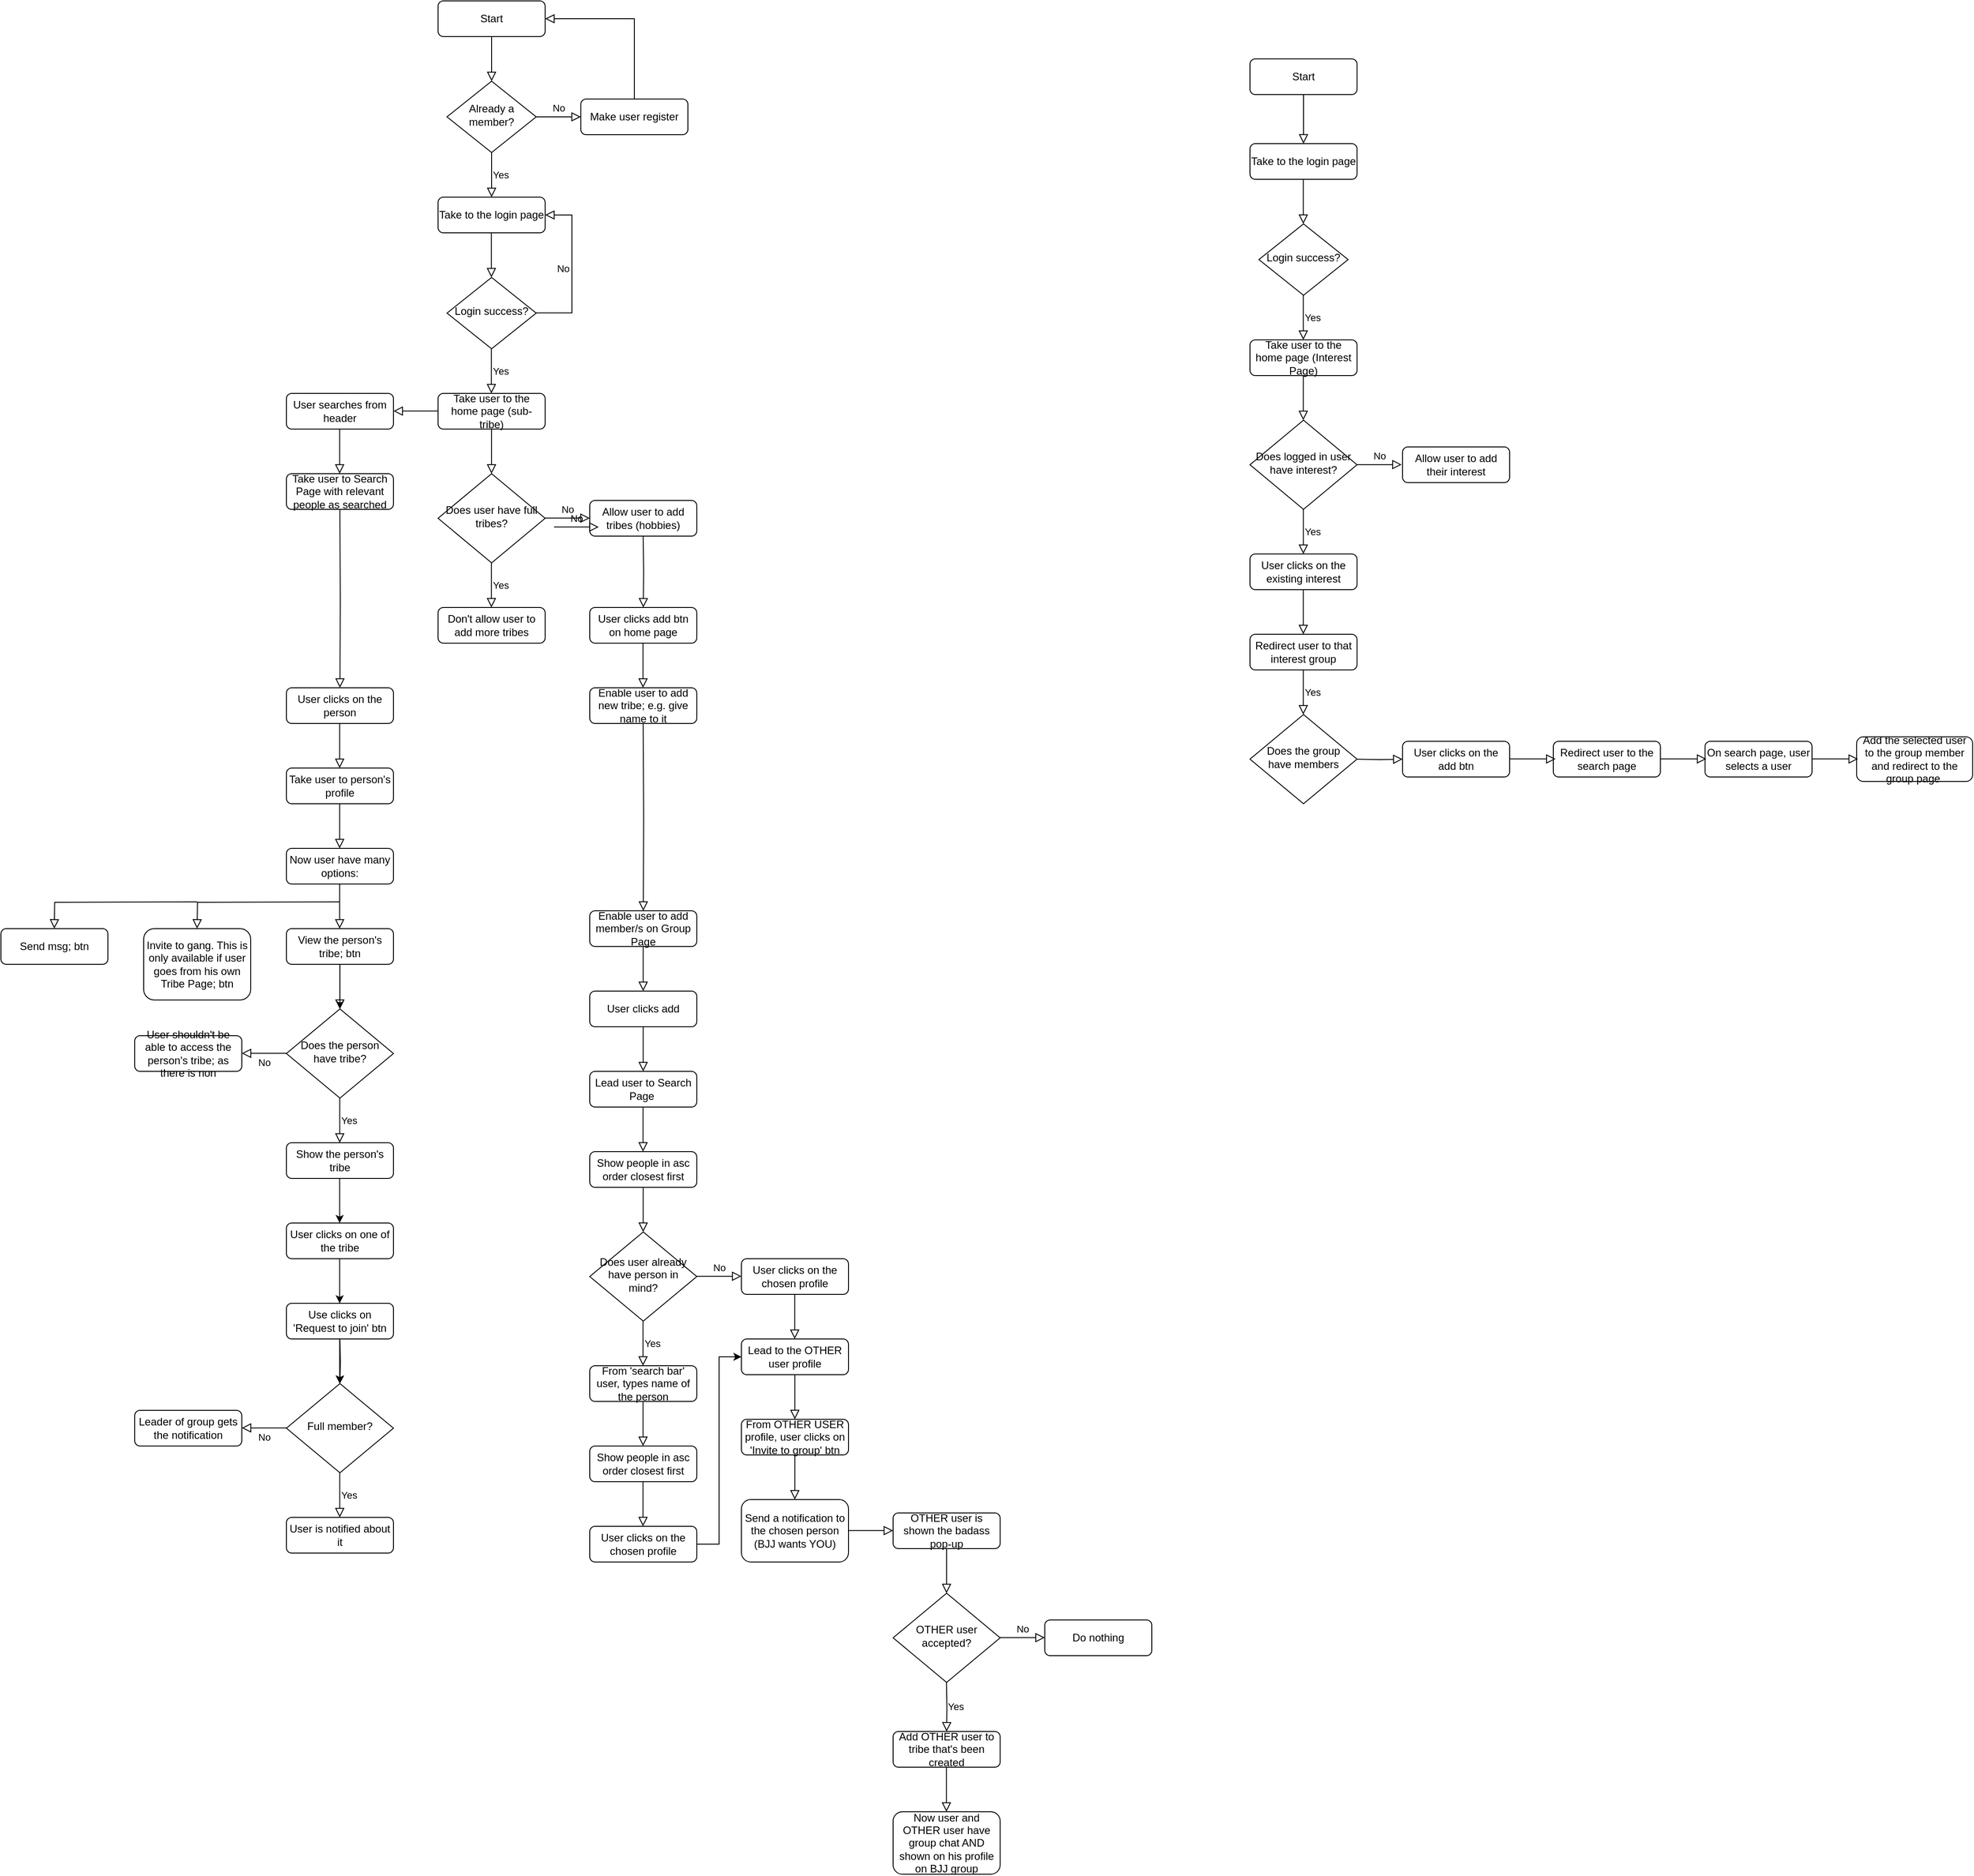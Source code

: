 <mxfile version="13.9.9" type="device"><diagram id="C5RBs43oDa-KdzZeNtuy" name="Page-1"><mxGraphModel dx="2118" dy="755" grid="1" gridSize="10" guides="1" tooltips="1" connect="1" arrows="1" fold="1" page="1" pageScale="1" pageWidth="827" pageHeight="1169" math="0" shadow="0"><root><mxCell id="WIyWlLk6GJQsqaUBKTNV-0"/><mxCell id="WIyWlLk6GJQsqaUBKTNV-1" parent="WIyWlLk6GJQsqaUBKTNV-0"/><mxCell id="Mk-_9HZf4WQFN045wZtv-14" value="No" style="edgeStyle=orthogonalEdgeStyle;rounded=0;html=1;jettySize=auto;orthogonalLoop=1;fontSize=11;endArrow=block;endFill=0;endSize=8;strokeWidth=1;shadow=0;labelBackgroundColor=none;" parent="WIyWlLk6GJQsqaUBKTNV-1" edge="1"><mxGeometry y="10" relative="1" as="geometry"><mxPoint as="offset"/><mxPoint x="280" y="659.8" as="sourcePoint"/><mxPoint x="330" y="659.8" as="targetPoint"/></mxGeometry></mxCell><mxCell id="Mk-_9HZf4WQFN045wZtv-41" value="" style="rounded=0;html=1;jettySize=auto;orthogonalLoop=1;fontSize=11;endArrow=block;endFill=0;endSize=8;strokeWidth=1;shadow=0;labelBackgroundColor=none;edgeStyle=orthogonalEdgeStyle;entryX=0;entryY=0.5;entryDx=0;entryDy=0;exitX=1;exitY=0.5;exitDx=0;exitDy=0;" parent="WIyWlLk6GJQsqaUBKTNV-1" edge="1"><mxGeometry relative="1" as="geometry"><mxPoint x="160" y="539.76" as="sourcePoint"/><mxPoint x="110" y="539.76" as="targetPoint"/></mxGeometry></mxCell><mxCell id="WIyWlLk6GJQsqaUBKTNV-2" value="" style="rounded=0;html=1;jettySize=auto;orthogonalLoop=1;fontSize=11;endArrow=block;endFill=0;endSize=8;strokeWidth=1;shadow=0;labelBackgroundColor=none;edgeStyle=orthogonalEdgeStyle;" parent="WIyWlLk6GJQsqaUBKTNV-1" source="WIyWlLk6GJQsqaUBKTNV-3" target="WIyWlLk6GJQsqaUBKTNV-6" edge="1"><mxGeometry relative="1" as="geometry"/></mxCell><mxCell id="WIyWlLk6GJQsqaUBKTNV-3" value="Start" style="rounded=1;whiteSpace=wrap;html=1;fontSize=12;glass=0;strokeWidth=1;shadow=0;" parent="WIyWlLk6GJQsqaUBKTNV-1" vertex="1"><mxGeometry x="160" y="80" width="120" height="40" as="geometry"/></mxCell><mxCell id="WIyWlLk6GJQsqaUBKTNV-5" value="No" style="edgeStyle=orthogonalEdgeStyle;rounded=0;html=1;jettySize=auto;orthogonalLoop=1;fontSize=11;endArrow=block;endFill=0;endSize=8;strokeWidth=1;shadow=0;labelBackgroundColor=none;" parent="WIyWlLk6GJQsqaUBKTNV-1" source="WIyWlLk6GJQsqaUBKTNV-6" target="WIyWlLk6GJQsqaUBKTNV-7" edge="1"><mxGeometry y="10" relative="1" as="geometry"><mxPoint as="offset"/></mxGeometry></mxCell><mxCell id="WIyWlLk6GJQsqaUBKTNV-6" value="Already a member?" style="rhombus;whiteSpace=wrap;html=1;shadow=0;fontFamily=Helvetica;fontSize=12;align=center;strokeWidth=1;spacing=6;spacingTop=-4;" parent="WIyWlLk6GJQsqaUBKTNV-1" vertex="1"><mxGeometry x="170" y="170" width="100" height="80" as="geometry"/></mxCell><mxCell id="WIyWlLk6GJQsqaUBKTNV-7" value="Make user register" style="rounded=1;whiteSpace=wrap;html=1;fontSize=12;glass=0;strokeWidth=1;shadow=0;" parent="WIyWlLk6GJQsqaUBKTNV-1" vertex="1"><mxGeometry x="320" y="190" width="120" height="40" as="geometry"/></mxCell><mxCell id="Mk-_9HZf4WQFN045wZtv-0" value="Take to the login page" style="rounded=1;whiteSpace=wrap;html=1;fontSize=12;glass=0;strokeWidth=1;shadow=0;" parent="WIyWlLk6GJQsqaUBKTNV-1" vertex="1"><mxGeometry x="160" y="300" width="120" height="40" as="geometry"/></mxCell><mxCell id="Mk-_9HZf4WQFN045wZtv-4" value="Yes" style="edgeStyle=orthogonalEdgeStyle;rounded=0;html=1;jettySize=auto;orthogonalLoop=1;fontSize=11;endArrow=block;endFill=0;endSize=8;strokeWidth=1;shadow=0;labelBackgroundColor=none;exitX=0.5;exitY=1;exitDx=0;exitDy=0;entryX=0.5;entryY=0;entryDx=0;entryDy=0;" parent="WIyWlLk6GJQsqaUBKTNV-1" source="WIyWlLk6GJQsqaUBKTNV-6" target="Mk-_9HZf4WQFN045wZtv-0" edge="1"><mxGeometry y="10" relative="1" as="geometry"><mxPoint as="offset"/><mxPoint x="220" y="260" as="sourcePoint"/><mxPoint x="270" y="260" as="targetPoint"/></mxGeometry></mxCell><mxCell id="Mk-_9HZf4WQFN045wZtv-5" value="Login success?" style="rhombus;whiteSpace=wrap;html=1;shadow=0;fontFamily=Helvetica;fontSize=12;align=center;strokeWidth=1;spacing=6;spacingTop=-4;" parent="WIyWlLk6GJQsqaUBKTNV-1" vertex="1"><mxGeometry x="170" y="390" width="100" height="80" as="geometry"/></mxCell><mxCell id="Mk-_9HZf4WQFN045wZtv-7" value="" style="rounded=0;html=1;jettySize=auto;orthogonalLoop=1;fontSize=11;endArrow=block;endFill=0;endSize=8;strokeWidth=1;shadow=0;labelBackgroundColor=none;edgeStyle=orthogonalEdgeStyle;" parent="WIyWlLk6GJQsqaUBKTNV-1" edge="1"><mxGeometry relative="1" as="geometry"><mxPoint x="219.76" y="340" as="sourcePoint"/><mxPoint x="219.76" y="390" as="targetPoint"/></mxGeometry></mxCell><mxCell id="Mk-_9HZf4WQFN045wZtv-8" value="Yes" style="edgeStyle=orthogonalEdgeStyle;rounded=0;html=1;jettySize=auto;orthogonalLoop=1;fontSize=11;endArrow=block;endFill=0;endSize=8;strokeWidth=1;shadow=0;labelBackgroundColor=none;exitX=0.5;exitY=1;exitDx=0;exitDy=0;entryX=0.5;entryY=0;entryDx=0;entryDy=0;" parent="WIyWlLk6GJQsqaUBKTNV-1" edge="1"><mxGeometry y="10" relative="1" as="geometry"><mxPoint as="offset"/><mxPoint x="219.76" y="470" as="sourcePoint"/><mxPoint x="219.76" y="520" as="targetPoint"/></mxGeometry></mxCell><mxCell id="Mk-_9HZf4WQFN045wZtv-9" value="Take user to the home page (sub-tribe)" style="rounded=1;whiteSpace=wrap;html=1;fontSize=12;glass=0;strokeWidth=1;shadow=0;" parent="WIyWlLk6GJQsqaUBKTNV-1" vertex="1"><mxGeometry x="160" y="520" width="120" height="40" as="geometry"/></mxCell><mxCell id="Mk-_9HZf4WQFN045wZtv-10" value="Does user have full tribes?" style="rhombus;whiteSpace=wrap;html=1;shadow=0;fontFamily=Helvetica;fontSize=12;align=center;strokeWidth=1;spacing=6;spacingTop=-4;" parent="WIyWlLk6GJQsqaUBKTNV-1" vertex="1"><mxGeometry x="160" y="610" width="120" height="100" as="geometry"/></mxCell><mxCell id="Mk-_9HZf4WQFN045wZtv-11" value="" style="rounded=0;html=1;jettySize=auto;orthogonalLoop=1;fontSize=11;endArrow=block;endFill=0;endSize=8;strokeWidth=1;shadow=0;labelBackgroundColor=none;edgeStyle=orthogonalEdgeStyle;" parent="WIyWlLk6GJQsqaUBKTNV-1" edge="1"><mxGeometry relative="1" as="geometry"><mxPoint x="219.92" y="560.0" as="sourcePoint"/><mxPoint x="219.92" y="610.0" as="targetPoint"/></mxGeometry></mxCell><mxCell id="Mk-_9HZf4WQFN045wZtv-12" value="Yes" style="edgeStyle=orthogonalEdgeStyle;rounded=0;html=1;jettySize=auto;orthogonalLoop=1;fontSize=11;endArrow=block;endFill=0;endSize=8;strokeWidth=1;shadow=0;labelBackgroundColor=none;exitX=0.5;exitY=1;exitDx=0;exitDy=0;entryX=0.5;entryY=0;entryDx=0;entryDy=0;" parent="WIyWlLk6GJQsqaUBKTNV-1" edge="1"><mxGeometry y="10" relative="1" as="geometry"><mxPoint as="offset"/><mxPoint x="219.8" y="710" as="sourcePoint"/><mxPoint x="219.8" y="760" as="targetPoint"/></mxGeometry></mxCell><mxCell id="Mk-_9HZf4WQFN045wZtv-15" value="Don't allow user to add more tribes&lt;span style=&quot;color: rgba(0 , 0 , 0 , 0) ; font-family: monospace ; font-size: 0px&quot;&gt;%3CmxGraphModel%3E%3Croot%3E%3CmxCell%20id%3D%220%22%2F%3E%3CmxCell%20id%3D%221%22%20parent%3D%220%22%2F%3E%3CmxCell%20id%3D%222%22%20value%3D%22Take%20user%20to%20the%20home%20page%20(sub-tribe)%22%20style%3D%22rounded%3D1%3BwhiteSpace%3Dwrap%3Bhtml%3D1%3BfontSize%3D12%3Bglass%3D0%3BstrokeWidth%3D1%3Bshadow%3D0%3B%22%20vertex%3D%221%22%20parent%3D%221%22%3E%3CmxGeometry%20x%3D%22160%22%20y%3D%22520%22%20width%3D%22120%22%20height%3D%2240%22%20as%3D%22geometry%22%2F%3E%3C%2FmxCell%3E%3C%2Froot%3E%3C%2FmxGraphModel%3E&lt;/span&gt;&lt;span style=&quot;color: rgba(0 , 0 , 0 , 0) ; font-family: monospace ; font-size: 0px&quot;&gt;%3CmxGraphModel%3E%3Croot%3E%3CmxCell%20id%3D%220%22%2F%3E%3CmxCell%20id%3D%221%22%20parent%3D%220%22%2F%3E%3CmxCell%20id%3D%222%22%20value%3D%22Take%20user%20to%20the%20home%20page%20(sub-tribe)%22%20style%3D%22rounded%3D1%3BwhiteSpace%3Dwrap%3Bhtml%3D1%3BfontSize%3D12%3Bglass%3D0%3BstrokeWidth%3D1%3Bshadow%3D0%3B%22%20vertex%3D%221%22%20parent%3D%221%22%3E%3CmxGeometry%20x%3D%22160%22%20y%3D%22520%22%20width%3D%22120%22%20height%3D%2240%22%20as%3D%22geometry%22%2F%3E%3C%2FmxCell%3E%3C%2Froot%3E%3C%2FmxGraphModel%3E&lt;/span&gt;" style="rounded=1;whiteSpace=wrap;html=1;fontSize=12;glass=0;strokeWidth=1;shadow=0;" parent="WIyWlLk6GJQsqaUBKTNV-1" vertex="1"><mxGeometry x="160" y="760" width="120" height="40" as="geometry"/></mxCell><mxCell id="Mk-_9HZf4WQFN045wZtv-16" value="Allow user to add tribes (hobbies)&lt;span style=&quot;color: rgba(0 , 0 , 0 , 0) ; font-family: monospace ; font-size: 0px&quot;&gt;%3CmxGraphModel%3E%3Croot%3E%3CmxCell%20id%3D%220%22%2F%3E%3CmxCell%20id%3D%221%22%20parent%3D%220%22%2F%3E%3CmxCell%20id%3D%222%22%20value%3D%22Take%20user%20to%20the%20home%20page%20(sub-tribe)%22%20style%3D%22rounded%3D1%3BwhiteSpace%3Dwrap%3Bhtml%3D1%3BfontSize%3D12%3Bglass%3D0%3BstrokeWidth%3D1%3Bshadow%3D0%3B%22%20vertex%3D%221%22%20parent%3D%221%22%3E%3CmxGeometry%20x%3D%22160%22%20y%3D%22520%22%20width%3D%22120%22%20height%3D%2240%22%20as%3D%22geometry%22%2F%3E%3C%2FmxCell%3E%3C%2Froot%3E%3C%2FmxGraphModel%3E&lt;/span&gt;&lt;span style=&quot;color: rgba(0 , 0 , 0 , 0) ; font-family: monospace ; font-size: 0px&quot;&gt;%3CmxGraphModel%3E%3Croot%3E%3CmxCell%20id%3D%220%22%2F%3E%3CmxCell%20id%3D%221%22%20parent%3D%220%22%2F%3E%3CmxCell%20id%3D%222%22%20value%3D%22Take%20user%20to%20the%20home%20page%20(sub-tribe)%22%20style%3D%22rounded%3D1%3BwhiteSpace%3Dwrap%3Bhtml%3D1%3BfontSize%3D12%3Bglass%3D0%3BstrokeWidth%3D1%3Bshadow%3D0%3B%22%20vertex%3D%221%22%20parent%3D%221%22%3E%3CmxGeometry%20x%3D%22160%22%20y%3D%22520%22%20width%3D%22120%22%20height%3D%2240%22%20as%3D%22geometry%22%2F%3E%3C%2FmxCell%3E%3C%2Froot%3E%3C%2FmxGraphModel%3E&lt;/span&gt;" style="rounded=1;whiteSpace=wrap;html=1;fontSize=12;glass=0;strokeWidth=1;shadow=0;" parent="WIyWlLk6GJQsqaUBKTNV-1" vertex="1"><mxGeometry x="330" y="640" width="120" height="40" as="geometry"/></mxCell><mxCell id="Mk-_9HZf4WQFN045wZtv-17" value="" style="rounded=0;html=1;jettySize=auto;orthogonalLoop=1;fontSize=11;endArrow=block;endFill=0;endSize=8;strokeWidth=1;shadow=0;labelBackgroundColor=none;edgeStyle=orthogonalEdgeStyle;entryX=0.5;entryY=0;entryDx=0;entryDy=0;" parent="WIyWlLk6GJQsqaUBKTNV-1" target="Mk-_9HZf4WQFN045wZtv-18" edge="1"><mxGeometry relative="1" as="geometry"><mxPoint x="389.86" y="680" as="sourcePoint"/><mxPoint x="389.86" y="730" as="targetPoint"/></mxGeometry></mxCell><mxCell id="Mk-_9HZf4WQFN045wZtv-18" value="User clicks add btn on home page" style="rounded=1;whiteSpace=wrap;html=1;fontSize=12;glass=0;strokeWidth=1;shadow=0;" parent="WIyWlLk6GJQsqaUBKTNV-1" vertex="1"><mxGeometry x="330" y="760" width="120" height="40" as="geometry"/></mxCell><mxCell id="Mk-_9HZf4WQFN045wZtv-20" value="" style="rounded=0;html=1;jettySize=auto;orthogonalLoop=1;fontSize=11;endArrow=block;endFill=0;endSize=8;strokeWidth=1;shadow=0;labelBackgroundColor=none;edgeStyle=orthogonalEdgeStyle;" parent="WIyWlLk6GJQsqaUBKTNV-1" edge="1"><mxGeometry relative="1" as="geometry"><mxPoint x="389.71" y="800.0" as="sourcePoint"/><mxPoint x="389.71" y="850.0" as="targetPoint"/></mxGeometry></mxCell><mxCell id="Mk-_9HZf4WQFN045wZtv-21" value="Enable user to add new tribe; e.g. give name to it" style="rounded=1;whiteSpace=wrap;html=1;fontSize=12;glass=0;strokeWidth=1;shadow=0;" parent="WIyWlLk6GJQsqaUBKTNV-1" vertex="1"><mxGeometry x="330" y="850" width="120" height="40" as="geometry"/></mxCell><mxCell id="Mk-_9HZf4WQFN045wZtv-23" value="" style="rounded=0;html=1;jettySize=auto;orthogonalLoop=1;fontSize=11;endArrow=block;endFill=0;endSize=8;strokeWidth=1;shadow=0;labelBackgroundColor=none;edgeStyle=orthogonalEdgeStyle;entryX=0.5;entryY=0;entryDx=0;entryDy=0;" parent="WIyWlLk6GJQsqaUBKTNV-1" target="Mk-_9HZf4WQFN045wZtv-24" edge="1"><mxGeometry relative="1" as="geometry"><mxPoint x="389.86" y="890.0" as="sourcePoint"/><mxPoint x="389.86" y="940" as="targetPoint"/></mxGeometry></mxCell><mxCell id="Mk-_9HZf4WQFN045wZtv-24" value="Enable user to add member/s on Group Page" style="rounded=1;whiteSpace=wrap;html=1;fontSize=12;glass=0;strokeWidth=1;shadow=0;" parent="WIyWlLk6GJQsqaUBKTNV-1" vertex="1"><mxGeometry x="330" y="1100" width="120" height="40" as="geometry"/></mxCell><mxCell id="Mk-_9HZf4WQFN045wZtv-25" value="" style="rounded=0;html=1;jettySize=auto;orthogonalLoop=1;fontSize=11;endArrow=block;endFill=0;endSize=8;strokeWidth=1;shadow=0;labelBackgroundColor=none;edgeStyle=orthogonalEdgeStyle;" parent="WIyWlLk6GJQsqaUBKTNV-1" edge="1"><mxGeometry relative="1" as="geometry"><mxPoint x="389.88" y="1140" as="sourcePoint"/><mxPoint x="389.88" y="1190" as="targetPoint"/></mxGeometry></mxCell><mxCell id="Mk-_9HZf4WQFN045wZtv-26" value="User clicks add" style="rounded=1;whiteSpace=wrap;html=1;fontSize=12;glass=0;strokeWidth=1;shadow=0;" parent="WIyWlLk6GJQsqaUBKTNV-1" vertex="1"><mxGeometry x="330" y="1190" width="120" height="40" as="geometry"/></mxCell><mxCell id="Mk-_9HZf4WQFN045wZtv-27" value="" style="rounded=0;html=1;jettySize=auto;orthogonalLoop=1;fontSize=11;endArrow=block;endFill=0;endSize=8;strokeWidth=1;shadow=0;labelBackgroundColor=none;edgeStyle=orthogonalEdgeStyle;" parent="WIyWlLk6GJQsqaUBKTNV-1" edge="1"><mxGeometry relative="1" as="geometry"><mxPoint x="389.88" y="1230" as="sourcePoint"/><mxPoint x="389.88" y="1280" as="targetPoint"/></mxGeometry></mxCell><mxCell id="Mk-_9HZf4WQFN045wZtv-42" value="User searches from header" style="rounded=1;whiteSpace=wrap;html=1;fontSize=12;glass=0;strokeWidth=1;shadow=0;" parent="WIyWlLk6GJQsqaUBKTNV-1" vertex="1"><mxGeometry x="-10" y="520" width="120" height="40" as="geometry"/></mxCell><mxCell id="Mk-_9HZf4WQFN045wZtv-43" value="" style="rounded=0;html=1;jettySize=auto;orthogonalLoop=1;fontSize=11;endArrow=block;endFill=0;endSize=8;strokeWidth=1;shadow=0;labelBackgroundColor=none;edgeStyle=orthogonalEdgeStyle;" parent="WIyWlLk6GJQsqaUBKTNV-1" edge="1"><mxGeometry relative="1" as="geometry"><mxPoint x="49.71" y="560" as="sourcePoint"/><mxPoint x="49.71" y="610" as="targetPoint"/></mxGeometry></mxCell><mxCell id="Mk-_9HZf4WQFN045wZtv-44" value="Take user to Search Page with relevant people as searched" style="rounded=1;whiteSpace=wrap;html=1;fontSize=12;glass=0;strokeWidth=1;shadow=0;" parent="WIyWlLk6GJQsqaUBKTNV-1" vertex="1"><mxGeometry x="-10" y="610" width="120" height="40" as="geometry"/></mxCell><mxCell id="Mk-_9HZf4WQFN045wZtv-48" value="" style="rounded=0;html=1;jettySize=auto;orthogonalLoop=1;fontSize=11;endArrow=block;endFill=0;endSize=8;strokeWidth=1;shadow=0;labelBackgroundColor=none;edgeStyle=orthogonalEdgeStyle;entryX=0.5;entryY=0;entryDx=0;entryDy=0;" parent="WIyWlLk6GJQsqaUBKTNV-1" target="Mk-_9HZf4WQFN045wZtv-51" edge="1"><mxGeometry relative="1" as="geometry"><mxPoint x="49.92" y="650.0" as="sourcePoint"/><mxPoint x="49.92" y="700.0" as="targetPoint"/></mxGeometry></mxCell><mxCell id="Mk-_9HZf4WQFN045wZtv-51" value="User clicks on the person" style="rounded=1;whiteSpace=wrap;html=1;fontSize=12;glass=0;strokeWidth=1;shadow=0;" parent="WIyWlLk6GJQsqaUBKTNV-1" vertex="1"><mxGeometry x="-10" y="850" width="120" height="40" as="geometry"/></mxCell><mxCell id="Mk-_9HZf4WQFN045wZtv-52" value="" style="rounded=0;html=1;jettySize=auto;orthogonalLoop=1;fontSize=11;endArrow=block;endFill=0;endSize=8;strokeWidth=1;shadow=0;labelBackgroundColor=none;edgeStyle=orthogonalEdgeStyle;" parent="WIyWlLk6GJQsqaUBKTNV-1" edge="1"><mxGeometry relative="1" as="geometry"><mxPoint x="49.71" y="890" as="sourcePoint"/><mxPoint x="49.71" y="940.0" as="targetPoint"/></mxGeometry></mxCell><mxCell id="Mk-_9HZf4WQFN045wZtv-53" value="Take user to person's profile" style="rounded=1;whiteSpace=wrap;html=1;fontSize=12;glass=0;strokeWidth=1;shadow=0;" parent="WIyWlLk6GJQsqaUBKTNV-1" vertex="1"><mxGeometry x="-10" y="940" width="120" height="40" as="geometry"/></mxCell><mxCell id="Mk-_9HZf4WQFN045wZtv-55" value="" style="rounded=0;html=1;jettySize=auto;orthogonalLoop=1;fontSize=11;endArrow=block;endFill=0;endSize=8;strokeWidth=1;shadow=0;labelBackgroundColor=none;edgeStyle=orthogonalEdgeStyle;" parent="WIyWlLk6GJQsqaUBKTNV-1" edge="1"><mxGeometry relative="1" as="geometry"><mxPoint x="49.71" y="980" as="sourcePoint"/><mxPoint x="49.71" y="1030" as="targetPoint"/></mxGeometry></mxCell><mxCell id="Mk-_9HZf4WQFN045wZtv-56" value="Now user have many options:" style="rounded=1;whiteSpace=wrap;html=1;fontSize=12;glass=0;strokeWidth=1;shadow=0;" parent="WIyWlLk6GJQsqaUBKTNV-1" vertex="1"><mxGeometry x="-10" y="1030" width="120" height="40" as="geometry"/></mxCell><mxCell id="Mk-_9HZf4WQFN045wZtv-57" value="" style="rounded=0;html=1;jettySize=auto;orthogonalLoop=1;fontSize=11;endArrow=block;endFill=0;endSize=8;strokeWidth=1;shadow=0;labelBackgroundColor=none;edgeStyle=orthogonalEdgeStyle;" parent="WIyWlLk6GJQsqaUBKTNV-1" edge="1"><mxGeometry relative="1" as="geometry"><mxPoint x="49.71" y="1070" as="sourcePoint"/><mxPoint x="49.71" y="1120" as="targetPoint"/><Array as="points"><mxPoint x="50" y="1110"/><mxPoint x="50" y="1110"/></Array></mxGeometry></mxCell><mxCell id="E5gch-fV5shBdwjC5JTf-21" value="" style="edgeStyle=orthogonalEdgeStyle;rounded=0;orthogonalLoop=1;jettySize=auto;html=1;" parent="WIyWlLk6GJQsqaUBKTNV-1" source="Mk-_9HZf4WQFN045wZtv-58" target="E5gch-fV5shBdwjC5JTf-15" edge="1"><mxGeometry relative="1" as="geometry"/></mxCell><mxCell id="Mk-_9HZf4WQFN045wZtv-58" value="View the person's tribe; btn" style="rounded=1;whiteSpace=wrap;html=1;fontSize=12;glass=0;strokeWidth=1;shadow=0;" parent="WIyWlLk6GJQsqaUBKTNV-1" vertex="1"><mxGeometry x="-10" y="1120" width="120" height="40" as="geometry"/></mxCell><mxCell id="Mk-_9HZf4WQFN045wZtv-59" value="Invite to gang. This is only available if user goes from his own Tribe Page; btn" style="rounded=1;whiteSpace=wrap;html=1;fontSize=12;glass=0;strokeWidth=1;shadow=0;" parent="WIyWlLk6GJQsqaUBKTNV-1" vertex="1"><mxGeometry x="-170" y="1120" width="120" height="80" as="geometry"/></mxCell><mxCell id="Mk-_9HZf4WQFN045wZtv-63" value="" style="rounded=0;html=1;jettySize=auto;orthogonalLoop=1;fontSize=11;endArrow=block;endFill=0;endSize=8;strokeWidth=1;shadow=0;labelBackgroundColor=none;edgeStyle=orthogonalEdgeStyle;entryX=1;entryY=0.5;entryDx=0;entryDy=0;exitX=0.5;exitY=0;exitDx=0;exitDy=0;" parent="WIyWlLk6GJQsqaUBKTNV-1" source="WIyWlLk6GJQsqaUBKTNV-7" target="WIyWlLk6GJQsqaUBKTNV-3" edge="1"><mxGeometry relative="1" as="geometry"><mxPoint x="360" y="180" as="sourcePoint"/><mxPoint x="360" y="130" as="targetPoint"/></mxGeometry></mxCell><mxCell id="Mk-_9HZf4WQFN045wZtv-64" value="" style="rounded=0;html=1;jettySize=auto;orthogonalLoop=1;fontSize=11;endArrow=block;endFill=0;endSize=8;strokeWidth=1;shadow=0;labelBackgroundColor=none;edgeStyle=orthogonalEdgeStyle;entryX=0;entryY=0.5;entryDx=0;entryDy=0;exitX=1;exitY=0.5;exitDx=0;exitDy=0;" parent="WIyWlLk6GJQsqaUBKTNV-1" edge="1"><mxGeometry relative="1" as="geometry"><mxPoint x="620" y="1794.8" as="sourcePoint"/><mxPoint x="670" y="1794.8" as="targetPoint"/></mxGeometry></mxCell><mxCell id="Mk-_9HZf4WQFN045wZtv-65" value="Lead to the OTHER user profile" style="rounded=1;whiteSpace=wrap;html=1;fontSize=12;glass=0;strokeWidth=1;shadow=0;" parent="WIyWlLk6GJQsqaUBKTNV-1" vertex="1"><mxGeometry x="500" y="1580" width="120" height="40" as="geometry"/></mxCell><mxCell id="Mk-_9HZf4WQFN045wZtv-66" value="" style="rounded=0;html=1;jettySize=auto;orthogonalLoop=1;fontSize=11;endArrow=block;endFill=0;endSize=8;strokeWidth=1;shadow=0;labelBackgroundColor=none;edgeStyle=orthogonalEdgeStyle;" parent="WIyWlLk6GJQsqaUBKTNV-1" edge="1"><mxGeometry relative="1" as="geometry"><mxPoint x="559.88" y="1620" as="sourcePoint"/><mxPoint x="559.88" y="1670" as="targetPoint"/></mxGeometry></mxCell><mxCell id="Mk-_9HZf4WQFN045wZtv-67" value="Send a notification to the chosen person (BJJ wants YOU)" style="rounded=1;whiteSpace=wrap;html=1;fontSize=12;glass=0;strokeWidth=1;shadow=0;" parent="WIyWlLk6GJQsqaUBKTNV-1" vertex="1"><mxGeometry x="500" y="1760" width="120" height="70" as="geometry"/></mxCell><mxCell id="Mk-_9HZf4WQFN045wZtv-68" value="OTHER user is shown the badass pop-up" style="rounded=1;whiteSpace=wrap;html=1;fontSize=12;glass=0;strokeWidth=1;shadow=0;" parent="WIyWlLk6GJQsqaUBKTNV-1" vertex="1"><mxGeometry x="670" y="1775" width="120" height="40" as="geometry"/></mxCell><mxCell id="Mk-_9HZf4WQFN045wZtv-69" value="OTHER user accepted?" style="rhombus;whiteSpace=wrap;html=1;shadow=0;fontFamily=Helvetica;fontSize=12;align=center;strokeWidth=1;spacing=6;spacingTop=-4;" parent="WIyWlLk6GJQsqaUBKTNV-1" vertex="1"><mxGeometry x="670" y="1865" width="120" height="100" as="geometry"/></mxCell><mxCell id="Mk-_9HZf4WQFN045wZtv-70" value="" style="rounded=0;html=1;jettySize=auto;orthogonalLoop=1;fontSize=11;endArrow=block;endFill=0;endSize=8;strokeWidth=1;shadow=0;labelBackgroundColor=none;edgeStyle=orthogonalEdgeStyle;" parent="WIyWlLk6GJQsqaUBKTNV-1" edge="1"><mxGeometry relative="1" as="geometry"><mxPoint x="729.92" y="1815" as="sourcePoint"/><mxPoint x="729.92" y="1865" as="targetPoint"/></mxGeometry></mxCell><mxCell id="Mk-_9HZf4WQFN045wZtv-71" value="Yes" style="edgeStyle=orthogonalEdgeStyle;rounded=0;html=1;jettySize=auto;orthogonalLoop=1;fontSize=11;endArrow=block;endFill=0;endSize=8;strokeWidth=1;shadow=0;labelBackgroundColor=none;exitX=0.5;exitY=1;exitDx=0;exitDy=0;entryX=0.5;entryY=0;entryDx=0;entryDy=0;" parent="WIyWlLk6GJQsqaUBKTNV-1" target="Mk-_9HZf4WQFN045wZtv-74" edge="1"><mxGeometry y="10" relative="1" as="geometry"><mxPoint as="offset"/><mxPoint x="729.8" y="1965" as="sourcePoint"/><mxPoint x="729.8" y="2015" as="targetPoint"/></mxGeometry></mxCell><mxCell id="Mk-_9HZf4WQFN045wZtv-72" value="No" style="edgeStyle=orthogonalEdgeStyle;rounded=0;html=1;jettySize=auto;orthogonalLoop=1;fontSize=11;endArrow=block;endFill=0;endSize=8;strokeWidth=1;shadow=0;labelBackgroundColor=none;" parent="WIyWlLk6GJQsqaUBKTNV-1" edge="1"><mxGeometry y="10" relative="1" as="geometry"><mxPoint as="offset"/><mxPoint x="790" y="1914.8" as="sourcePoint"/><mxPoint x="840" y="1914.8" as="targetPoint"/></mxGeometry></mxCell><mxCell id="Mk-_9HZf4WQFN045wZtv-73" value="Do nothing" style="rounded=1;whiteSpace=wrap;html=1;fontSize=12;glass=0;strokeWidth=1;shadow=0;" parent="WIyWlLk6GJQsqaUBKTNV-1" vertex="1"><mxGeometry x="840" y="1895" width="120" height="40" as="geometry"/></mxCell><mxCell id="Mk-_9HZf4WQFN045wZtv-74" value="Add OTHER user to tribe that's been created" style="rounded=1;whiteSpace=wrap;html=1;fontSize=12;glass=0;strokeWidth=1;shadow=0;" parent="WIyWlLk6GJQsqaUBKTNV-1" vertex="1"><mxGeometry x="670" y="2020" width="120" height="40" as="geometry"/></mxCell><mxCell id="Mk-_9HZf4WQFN045wZtv-75" value="" style="rounded=0;html=1;jettySize=auto;orthogonalLoop=1;fontSize=11;endArrow=block;endFill=0;endSize=8;strokeWidth=1;shadow=0;labelBackgroundColor=none;edgeStyle=orthogonalEdgeStyle;" parent="WIyWlLk6GJQsqaUBKTNV-1" edge="1"><mxGeometry relative="1" as="geometry"><mxPoint x="729.76" y="2060" as="sourcePoint"/><mxPoint x="729.76" y="2110" as="targetPoint"/></mxGeometry></mxCell><mxCell id="Mk-_9HZf4WQFN045wZtv-76" value="Now user and OTHER user have group chat AND shown on his profile on BJJ group" style="rounded=1;whiteSpace=wrap;html=1;fontSize=12;glass=0;strokeWidth=1;shadow=0;" parent="WIyWlLk6GJQsqaUBKTNV-1" vertex="1"><mxGeometry x="670" y="2110" width="120" height="70" as="geometry"/></mxCell><mxCell id="Mk-_9HZf4WQFN045wZtv-77" value="User clicks on the chosen profile" style="rounded=1;whiteSpace=wrap;html=1;fontSize=12;glass=0;strokeWidth=1;shadow=0;" parent="WIyWlLk6GJQsqaUBKTNV-1" vertex="1"><mxGeometry x="500" y="1490" width="120" height="40" as="geometry"/></mxCell><mxCell id="Mk-_9HZf4WQFN045wZtv-78" value="" style="rounded=0;html=1;jettySize=auto;orthogonalLoop=1;fontSize=11;endArrow=block;endFill=0;endSize=8;strokeWidth=1;shadow=0;labelBackgroundColor=none;edgeStyle=orthogonalEdgeStyle;" parent="WIyWlLk6GJQsqaUBKTNV-1" edge="1"><mxGeometry relative="1" as="geometry"><mxPoint x="559.75" y="1530" as="sourcePoint"/><mxPoint x="559.75" y="1580" as="targetPoint"/></mxGeometry></mxCell><mxCell id="Mk-_9HZf4WQFN045wZtv-79" value="Show people in asc order closest first" style="rounded=1;whiteSpace=wrap;html=1;fontSize=12;glass=0;strokeWidth=1;shadow=0;" parent="WIyWlLk6GJQsqaUBKTNV-1" vertex="1"><mxGeometry x="330" y="1370" width="120" height="40" as="geometry"/></mxCell><mxCell id="Mk-_9HZf4WQFN045wZtv-80" value="" style="rounded=0;html=1;jettySize=auto;orthogonalLoop=1;fontSize=11;endArrow=block;endFill=0;endSize=8;strokeWidth=1;shadow=0;labelBackgroundColor=none;edgeStyle=orthogonalEdgeStyle;" parent="WIyWlLk6GJQsqaUBKTNV-1" edge="1"><mxGeometry relative="1" as="geometry"><mxPoint x="389.88" y="1410" as="sourcePoint"/><mxPoint x="389.88" y="1460" as="targetPoint"/></mxGeometry></mxCell><mxCell id="Mk-_9HZf4WQFN045wZtv-81" value="Lead user to Search Page&amp;nbsp;" style="rounded=1;whiteSpace=wrap;html=1;fontSize=12;glass=0;strokeWidth=1;shadow=0;" parent="WIyWlLk6GJQsqaUBKTNV-1" vertex="1"><mxGeometry x="330" y="1280" width="120" height="40" as="geometry"/></mxCell><mxCell id="Mk-_9HZf4WQFN045wZtv-82" value="" style="rounded=0;html=1;jettySize=auto;orthogonalLoop=1;fontSize=11;endArrow=block;endFill=0;endSize=8;strokeWidth=1;shadow=0;labelBackgroundColor=none;edgeStyle=orthogonalEdgeStyle;" parent="WIyWlLk6GJQsqaUBKTNV-1" edge="1"><mxGeometry relative="1" as="geometry"><mxPoint x="389.75" y="1320" as="sourcePoint"/><mxPoint x="389.75" y="1370" as="targetPoint"/></mxGeometry></mxCell><mxCell id="Mk-_9HZf4WQFN045wZtv-91" value="From OTHER USER profile, user clicks on 'Invite to group' btn" style="rounded=1;whiteSpace=wrap;html=1;fontSize=12;glass=0;strokeWidth=1;shadow=0;" parent="WIyWlLk6GJQsqaUBKTNV-1" vertex="1"><mxGeometry x="500" y="1670" width="120" height="40" as="geometry"/></mxCell><mxCell id="Mk-_9HZf4WQFN045wZtv-92" value="" style="rounded=0;html=1;jettySize=auto;orthogonalLoop=1;fontSize=11;endArrow=block;endFill=0;endSize=8;strokeWidth=1;shadow=0;labelBackgroundColor=none;edgeStyle=orthogonalEdgeStyle;" parent="WIyWlLk6GJQsqaUBKTNV-1" edge="1"><mxGeometry relative="1" as="geometry"><mxPoint x="559.88" y="1710" as="sourcePoint"/><mxPoint x="559.88" y="1760" as="targetPoint"/></mxGeometry></mxCell><mxCell id="Mk-_9HZf4WQFN045wZtv-95" value="" style="rounded=0;html=1;jettySize=auto;orthogonalLoop=1;fontSize=11;endArrow=block;endFill=0;endSize=8;strokeWidth=1;shadow=0;labelBackgroundColor=none;edgeStyle=orthogonalEdgeStyle;" parent="WIyWlLk6GJQsqaUBKTNV-1" edge="1"><mxGeometry relative="1" as="geometry"><mxPoint x="50" y="1090" as="sourcePoint"/><mxPoint x="-110.14" y="1120" as="targetPoint"/></mxGeometry></mxCell><mxCell id="Mk-_9HZf4WQFN045wZtv-96" value="Send msg; btn" style="rounded=1;whiteSpace=wrap;html=1;fontSize=12;glass=0;strokeWidth=1;shadow=0;" parent="WIyWlLk6GJQsqaUBKTNV-1" vertex="1"><mxGeometry x="-330" y="1120" width="120" height="40" as="geometry"/></mxCell><mxCell id="Mk-_9HZf4WQFN045wZtv-97" value="" style="rounded=0;html=1;jettySize=auto;orthogonalLoop=1;fontSize=11;endArrow=block;endFill=0;endSize=8;strokeWidth=1;shadow=0;labelBackgroundColor=none;edgeStyle=orthogonalEdgeStyle;" parent="WIyWlLk6GJQsqaUBKTNV-1" edge="1"><mxGeometry relative="1" as="geometry"><mxPoint x="-110" y="1090" as="sourcePoint"/><mxPoint x="-270.17" y="1120.0" as="targetPoint"/></mxGeometry></mxCell><mxCell id="E5gch-fV5shBdwjC5JTf-2" value="Does user already have person in mind?" style="rhombus;whiteSpace=wrap;html=1;shadow=0;fontFamily=Helvetica;fontSize=12;align=center;strokeWidth=1;spacing=6;spacingTop=-4;" parent="WIyWlLk6GJQsqaUBKTNV-1" vertex="1"><mxGeometry x="330" y="1460" width="120" height="100" as="geometry"/></mxCell><mxCell id="E5gch-fV5shBdwjC5JTf-3" value="Yes" style="edgeStyle=orthogonalEdgeStyle;rounded=0;html=1;jettySize=auto;orthogonalLoop=1;fontSize=11;endArrow=block;endFill=0;endSize=8;strokeWidth=1;shadow=0;labelBackgroundColor=none;exitX=0.5;exitY=1;exitDx=0;exitDy=0;entryX=0.5;entryY=0;entryDx=0;entryDy=0;" parent="WIyWlLk6GJQsqaUBKTNV-1" edge="1"><mxGeometry y="10" relative="1" as="geometry"><mxPoint as="offset"/><mxPoint x="389.71" y="1560" as="sourcePoint"/><mxPoint x="389.71" y="1610" as="targetPoint"/></mxGeometry></mxCell><mxCell id="E5gch-fV5shBdwjC5JTf-6" value="No" style="edgeStyle=orthogonalEdgeStyle;rounded=0;html=1;jettySize=auto;orthogonalLoop=1;fontSize=11;endArrow=block;endFill=0;endSize=8;strokeWidth=1;shadow=0;labelBackgroundColor=none;" parent="WIyWlLk6GJQsqaUBKTNV-1" edge="1"><mxGeometry y="10" relative="1" as="geometry"><mxPoint as="offset"/><mxPoint x="450" y="1509.71" as="sourcePoint"/><mxPoint x="500" y="1509.71" as="targetPoint"/></mxGeometry></mxCell><mxCell id="E5gch-fV5shBdwjC5JTf-7" value="From 'search bar' user, types name of the person" style="rounded=1;whiteSpace=wrap;html=1;fontSize=12;glass=0;strokeWidth=1;shadow=0;" parent="WIyWlLk6GJQsqaUBKTNV-1" vertex="1"><mxGeometry x="330" y="1610" width="120" height="40" as="geometry"/></mxCell><mxCell id="E5gch-fV5shBdwjC5JTf-8" value="Show people in asc order closest first" style="rounded=1;whiteSpace=wrap;html=1;fontSize=12;glass=0;strokeWidth=1;shadow=0;" parent="WIyWlLk6GJQsqaUBKTNV-1" vertex="1"><mxGeometry x="330" y="1700" width="120" height="40" as="geometry"/></mxCell><mxCell id="E5gch-fV5shBdwjC5JTf-9" value="" style="rounded=0;html=1;jettySize=auto;orthogonalLoop=1;fontSize=11;endArrow=block;endFill=0;endSize=8;strokeWidth=1;shadow=0;labelBackgroundColor=none;edgeStyle=orthogonalEdgeStyle;" parent="WIyWlLk6GJQsqaUBKTNV-1" edge="1"><mxGeometry relative="1" as="geometry"><mxPoint x="389.75" y="1650" as="sourcePoint"/><mxPoint x="389.75" y="1700" as="targetPoint"/></mxGeometry></mxCell><mxCell id="E5gch-fV5shBdwjC5JTf-13" style="edgeStyle=orthogonalEdgeStyle;rounded=0;orthogonalLoop=1;jettySize=auto;html=1;exitX=1;exitY=0.5;exitDx=0;exitDy=0;entryX=0;entryY=0.5;entryDx=0;entryDy=0;" parent="WIyWlLk6GJQsqaUBKTNV-1" source="E5gch-fV5shBdwjC5JTf-10" target="Mk-_9HZf4WQFN045wZtv-65" edge="1"><mxGeometry relative="1" as="geometry"/></mxCell><mxCell id="E5gch-fV5shBdwjC5JTf-10" value="User clicks on the chosen profile" style="rounded=1;whiteSpace=wrap;html=1;fontSize=12;glass=0;strokeWidth=1;shadow=0;" parent="WIyWlLk6GJQsqaUBKTNV-1" vertex="1"><mxGeometry x="330" y="1790" width="120" height="40" as="geometry"/></mxCell><mxCell id="E5gch-fV5shBdwjC5JTf-12" value="" style="rounded=0;html=1;jettySize=auto;orthogonalLoop=1;fontSize=11;endArrow=block;endFill=0;endSize=8;strokeWidth=1;shadow=0;labelBackgroundColor=none;edgeStyle=orthogonalEdgeStyle;" parent="WIyWlLk6GJQsqaUBKTNV-1" edge="1"><mxGeometry relative="1" as="geometry"><mxPoint x="389.71" y="1740" as="sourcePoint"/><mxPoint x="389.71" y="1790" as="targetPoint"/></mxGeometry></mxCell><mxCell id="E5gch-fV5shBdwjC5JTf-15" value="Does the person have tribe?" style="rhombus;whiteSpace=wrap;html=1;shadow=0;fontFamily=Helvetica;fontSize=12;align=center;strokeWidth=1;spacing=6;spacingTop=-4;" parent="WIyWlLk6GJQsqaUBKTNV-1" vertex="1"><mxGeometry x="-10" y="1210" width="120" height="100" as="geometry"/></mxCell><mxCell id="E5gch-fV5shBdwjC5JTf-16" value="" style="rounded=0;html=1;jettySize=auto;orthogonalLoop=1;fontSize=11;endArrow=block;endFill=0;endSize=8;strokeWidth=1;shadow=0;labelBackgroundColor=none;edgeStyle=orthogonalEdgeStyle;" parent="WIyWlLk6GJQsqaUBKTNV-1" edge="1"><mxGeometry relative="1" as="geometry"><mxPoint x="49.92" y="1160" as="sourcePoint"/><mxPoint x="49.92" y="1210" as="targetPoint"/></mxGeometry></mxCell><mxCell id="E5gch-fV5shBdwjC5JTf-17" value="Yes" style="edgeStyle=orthogonalEdgeStyle;rounded=0;html=1;jettySize=auto;orthogonalLoop=1;fontSize=11;endArrow=block;endFill=0;endSize=8;strokeWidth=1;shadow=0;labelBackgroundColor=none;exitX=0.5;exitY=1;exitDx=0;exitDy=0;entryX=0.5;entryY=0;entryDx=0;entryDy=0;" parent="WIyWlLk6GJQsqaUBKTNV-1" edge="1"><mxGeometry y="10" relative="1" as="geometry"><mxPoint as="offset"/><mxPoint x="49.8" y="1310" as="sourcePoint"/><mxPoint x="49.8" y="1360" as="targetPoint"/></mxGeometry></mxCell><mxCell id="E5gch-fV5shBdwjC5JTf-18" value="No" style="edgeStyle=orthogonalEdgeStyle;rounded=0;html=1;jettySize=auto;orthogonalLoop=1;fontSize=11;endArrow=block;endFill=0;endSize=8;strokeWidth=1;shadow=0;labelBackgroundColor=none;" parent="WIyWlLk6GJQsqaUBKTNV-1" edge="1"><mxGeometry y="10" relative="1" as="geometry"><mxPoint as="offset"/><mxPoint x="-10" y="1259.76" as="sourcePoint"/><mxPoint x="-60" y="1259.76" as="targetPoint"/></mxGeometry></mxCell><mxCell id="E5gch-fV5shBdwjC5JTf-19" value="Show the person's tribe" style="rounded=1;whiteSpace=wrap;html=1;fontSize=12;glass=0;strokeWidth=1;shadow=0;" parent="WIyWlLk6GJQsqaUBKTNV-1" vertex="1"><mxGeometry x="-10" y="1360" width="120" height="40" as="geometry"/></mxCell><mxCell id="E5gch-fV5shBdwjC5JTf-22" value="" style="edgeStyle=orthogonalEdgeStyle;rounded=0;orthogonalLoop=1;jettySize=auto;html=1;" parent="WIyWlLk6GJQsqaUBKTNV-1" edge="1"><mxGeometry relative="1" as="geometry"><mxPoint x="49.71" y="1400" as="sourcePoint"/><mxPoint x="49.71" y="1450" as="targetPoint"/></mxGeometry></mxCell><mxCell id="E5gch-fV5shBdwjC5JTf-23" value="User clicks on one of the tribe" style="rounded=1;whiteSpace=wrap;html=1;fontSize=12;glass=0;strokeWidth=1;shadow=0;" parent="WIyWlLk6GJQsqaUBKTNV-1" vertex="1"><mxGeometry x="-10" y="1450" width="120" height="40" as="geometry"/></mxCell><mxCell id="E5gch-fV5shBdwjC5JTf-24" value="" style="edgeStyle=orthogonalEdgeStyle;rounded=0;orthogonalLoop=1;jettySize=auto;html=1;" parent="WIyWlLk6GJQsqaUBKTNV-1" edge="1"><mxGeometry relative="1" as="geometry"><mxPoint x="49.71" y="1490" as="sourcePoint"/><mxPoint x="49.71" y="1540" as="targetPoint"/></mxGeometry></mxCell><mxCell id="E5gch-fV5shBdwjC5JTf-25" value="Use clicks on 'Request to join' btn" style="rounded=1;whiteSpace=wrap;html=1;fontSize=12;glass=0;strokeWidth=1;shadow=0;" parent="WIyWlLk6GJQsqaUBKTNV-1" vertex="1"><mxGeometry x="-10" y="1540" width="120" height="40" as="geometry"/></mxCell><mxCell id="E5gch-fV5shBdwjC5JTf-26" value="" style="edgeStyle=orthogonalEdgeStyle;rounded=0;orthogonalLoop=1;jettySize=auto;html=1;" parent="WIyWlLk6GJQsqaUBKTNV-1" edge="1"><mxGeometry relative="1" as="geometry"><mxPoint x="49.71" y="1580" as="sourcePoint"/><mxPoint x="49.71" y="1630" as="targetPoint"/></mxGeometry></mxCell><mxCell id="E5gch-fV5shBdwjC5JTf-27" value="" style="edgeStyle=orthogonalEdgeStyle;rounded=0;orthogonalLoop=1;jettySize=auto;html=1;" parent="WIyWlLk6GJQsqaUBKTNV-1" target="E5gch-fV5shBdwjC5JTf-28" edge="1"><mxGeometry relative="1" as="geometry"><mxPoint x="50" y="1580" as="sourcePoint"/></mxGeometry></mxCell><mxCell id="E5gch-fV5shBdwjC5JTf-28" value="Full member?" style="rhombus;whiteSpace=wrap;html=1;shadow=0;fontFamily=Helvetica;fontSize=12;align=center;strokeWidth=1;spacing=6;spacingTop=-4;" parent="WIyWlLk6GJQsqaUBKTNV-1" vertex="1"><mxGeometry x="-10" y="1630" width="120" height="100" as="geometry"/></mxCell><mxCell id="E5gch-fV5shBdwjC5JTf-30" value="Yes" style="edgeStyle=orthogonalEdgeStyle;rounded=0;html=1;jettySize=auto;orthogonalLoop=1;fontSize=11;endArrow=block;endFill=0;endSize=8;strokeWidth=1;shadow=0;labelBackgroundColor=none;exitX=0.5;exitY=1;exitDx=0;exitDy=0;entryX=0.5;entryY=0;entryDx=0;entryDy=0;" parent="WIyWlLk6GJQsqaUBKTNV-1" edge="1"><mxGeometry y="10" relative="1" as="geometry"><mxPoint as="offset"/><mxPoint x="49.8" y="1730" as="sourcePoint"/><mxPoint x="49.8" y="1780" as="targetPoint"/></mxGeometry></mxCell><mxCell id="E5gch-fV5shBdwjC5JTf-31" value="User is notified about it" style="rounded=1;whiteSpace=wrap;html=1;fontSize=12;glass=0;strokeWidth=1;shadow=0;" parent="WIyWlLk6GJQsqaUBKTNV-1" vertex="1"><mxGeometry x="-10" y="1780" width="120" height="40" as="geometry"/></mxCell><mxCell id="E5gch-fV5shBdwjC5JTf-32" value="No" style="edgeStyle=orthogonalEdgeStyle;rounded=0;html=1;jettySize=auto;orthogonalLoop=1;fontSize=11;endArrow=block;endFill=0;endSize=8;strokeWidth=1;shadow=0;labelBackgroundColor=none;" parent="WIyWlLk6GJQsqaUBKTNV-1" edge="1"><mxGeometry y="10" relative="1" as="geometry"><mxPoint as="offset"/><mxPoint x="-10" y="1679.71" as="sourcePoint"/><mxPoint x="-60" y="1679.71" as="targetPoint"/></mxGeometry></mxCell><mxCell id="E5gch-fV5shBdwjC5JTf-33" value="Leader of group gets the notification" style="rounded=1;whiteSpace=wrap;html=1;fontSize=12;glass=0;strokeWidth=1;shadow=0;" parent="WIyWlLk6GJQsqaUBKTNV-1" vertex="1"><mxGeometry x="-180" y="1660" width="120" height="40" as="geometry"/></mxCell><mxCell id="E5gch-fV5shBdwjC5JTf-35" value="User shouldn't be able to access the person's tribe; as there is non" style="rounded=1;whiteSpace=wrap;html=1;fontSize=12;glass=0;strokeWidth=1;shadow=0;" parent="WIyWlLk6GJQsqaUBKTNV-1" vertex="1"><mxGeometry x="-180" y="1240" width="120" height="40" as="geometry"/></mxCell><mxCell id="HvhqISmenVah-MAeknyO-0" value="No" style="edgeStyle=orthogonalEdgeStyle;rounded=0;html=1;jettySize=auto;orthogonalLoop=1;fontSize=11;endArrow=block;endFill=0;endSize=8;strokeWidth=1;shadow=0;labelBackgroundColor=none;entryX=1;entryY=0.5;entryDx=0;entryDy=0;" parent="WIyWlLk6GJQsqaUBKTNV-1" target="Mk-_9HZf4WQFN045wZtv-0" edge="1"><mxGeometry y="10" relative="1" as="geometry"><mxPoint as="offset"/><mxPoint x="270" y="429.71" as="sourcePoint"/><mxPoint x="320" y="429.71" as="targetPoint"/><Array as="points"><mxPoint x="310" y="430"/><mxPoint x="310" y="320"/></Array></mxGeometry></mxCell><mxCell id="GaAK_ARCJwcWzO6MV4Qn-0" value="" style="rounded=0;html=1;jettySize=auto;orthogonalLoop=1;fontSize=11;endArrow=block;endFill=0;endSize=8;strokeWidth=1;shadow=0;labelBackgroundColor=none;edgeStyle=orthogonalEdgeStyle;" edge="1" parent="WIyWlLk6GJQsqaUBKTNV-1" source="GaAK_ARCJwcWzO6MV4Qn-1" target="GaAK_ARCJwcWzO6MV4Qn-5"><mxGeometry relative="1" as="geometry"><mxPoint x="1130" y="235" as="targetPoint"/></mxGeometry></mxCell><mxCell id="GaAK_ARCJwcWzO6MV4Qn-1" value="Start" style="rounded=1;whiteSpace=wrap;html=1;fontSize=12;glass=0;strokeWidth=1;shadow=0;" vertex="1" parent="WIyWlLk6GJQsqaUBKTNV-1"><mxGeometry x="1070" y="145" width="120" height="40" as="geometry"/></mxCell><mxCell id="GaAK_ARCJwcWzO6MV4Qn-5" value="Take to the login page" style="rounded=1;whiteSpace=wrap;html=1;fontSize=12;glass=0;strokeWidth=1;shadow=0;" vertex="1" parent="WIyWlLk6GJQsqaUBKTNV-1"><mxGeometry x="1070" y="240" width="120" height="40" as="geometry"/></mxCell><mxCell id="GaAK_ARCJwcWzO6MV4Qn-7" value="Login success?" style="rhombus;whiteSpace=wrap;html=1;shadow=0;fontFamily=Helvetica;fontSize=12;align=center;strokeWidth=1;spacing=6;spacingTop=-4;" vertex="1" parent="WIyWlLk6GJQsqaUBKTNV-1"><mxGeometry x="1080" y="330" width="100" height="80" as="geometry"/></mxCell><mxCell id="GaAK_ARCJwcWzO6MV4Qn-8" value="" style="rounded=0;html=1;jettySize=auto;orthogonalLoop=1;fontSize=11;endArrow=block;endFill=0;endSize=8;strokeWidth=1;shadow=0;labelBackgroundColor=none;edgeStyle=orthogonalEdgeStyle;" edge="1" parent="WIyWlLk6GJQsqaUBKTNV-1"><mxGeometry relative="1" as="geometry"><mxPoint x="1129.76" y="280" as="sourcePoint"/><mxPoint x="1129.76" y="330" as="targetPoint"/></mxGeometry></mxCell><mxCell id="GaAK_ARCJwcWzO6MV4Qn-9" value="Yes" style="edgeStyle=orthogonalEdgeStyle;rounded=0;html=1;jettySize=auto;orthogonalLoop=1;fontSize=11;endArrow=block;endFill=0;endSize=8;strokeWidth=1;shadow=0;labelBackgroundColor=none;exitX=0.5;exitY=1;exitDx=0;exitDy=0;entryX=0.5;entryY=0;entryDx=0;entryDy=0;" edge="1" parent="WIyWlLk6GJQsqaUBKTNV-1"><mxGeometry y="10" relative="1" as="geometry"><mxPoint as="offset"/><mxPoint x="1129.76" y="410" as="sourcePoint"/><mxPoint x="1129.76" y="460" as="targetPoint"/></mxGeometry></mxCell><mxCell id="GaAK_ARCJwcWzO6MV4Qn-12" value="Take user to the home page (Interest Page)" style="rounded=1;whiteSpace=wrap;html=1;fontSize=12;glass=0;strokeWidth=1;shadow=0;" vertex="1" parent="WIyWlLk6GJQsqaUBKTNV-1"><mxGeometry x="1070" y="460" width="120" height="40" as="geometry"/></mxCell><mxCell id="GaAK_ARCJwcWzO6MV4Qn-13" value="Allow user to add their interest" style="rounded=1;whiteSpace=wrap;html=1;fontSize=12;glass=0;strokeWidth=1;shadow=0;" vertex="1" parent="WIyWlLk6GJQsqaUBKTNV-1"><mxGeometry x="1241" y="580" width="120" height="40" as="geometry"/></mxCell><mxCell id="GaAK_ARCJwcWzO6MV4Qn-14" value="Does logged in user have interest?" style="rhombus;whiteSpace=wrap;html=1;shadow=0;fontFamily=Helvetica;fontSize=12;align=center;strokeWidth=1;spacing=6;spacingTop=-4;" vertex="1" parent="WIyWlLk6GJQsqaUBKTNV-1"><mxGeometry x="1070" y="550" width="120" height="100" as="geometry"/></mxCell><mxCell id="GaAK_ARCJwcWzO6MV4Qn-15" value="User clicks on the existing interest" style="rounded=1;whiteSpace=wrap;html=1;fontSize=12;glass=0;strokeWidth=1;shadow=0;" vertex="1" parent="WIyWlLk6GJQsqaUBKTNV-1"><mxGeometry x="1070" y="700" width="120" height="40" as="geometry"/></mxCell><mxCell id="GaAK_ARCJwcWzO6MV4Qn-16" value="Redirect user to that interest group" style="rounded=1;whiteSpace=wrap;html=1;fontSize=12;glass=0;strokeWidth=1;shadow=0;" vertex="1" parent="WIyWlLk6GJQsqaUBKTNV-1"><mxGeometry x="1070" y="790" width="120" height="40" as="geometry"/></mxCell><mxCell id="GaAK_ARCJwcWzO6MV4Qn-17" value="Does the group have members" style="rhombus;whiteSpace=wrap;html=1;shadow=0;fontFamily=Helvetica;fontSize=12;align=center;strokeWidth=1;spacing=6;spacingTop=-4;" vertex="1" parent="WIyWlLk6GJQsqaUBKTNV-1"><mxGeometry x="1070" y="880" width="120" height="100" as="geometry"/></mxCell><mxCell id="GaAK_ARCJwcWzO6MV4Qn-18" value="User clicks on the add btn" style="rounded=1;whiteSpace=wrap;html=1;fontSize=12;glass=0;strokeWidth=1;shadow=0;" vertex="1" parent="WIyWlLk6GJQsqaUBKTNV-1"><mxGeometry x="1241" y="910" width="120" height="40" as="geometry"/></mxCell><mxCell id="GaAK_ARCJwcWzO6MV4Qn-20" value="Redirect user to the search page" style="rounded=1;whiteSpace=wrap;html=1;fontSize=12;glass=0;strokeWidth=1;shadow=0;" vertex="1" parent="WIyWlLk6GJQsqaUBKTNV-1"><mxGeometry x="1410" y="910" width="120" height="40" as="geometry"/></mxCell><mxCell id="GaAK_ARCJwcWzO6MV4Qn-21" value="Add the selected user to the group member and redirect to the group page&amp;nbsp;" style="rounded=1;whiteSpace=wrap;html=1;fontSize=12;glass=0;strokeWidth=1;shadow=0;" vertex="1" parent="WIyWlLk6GJQsqaUBKTNV-1"><mxGeometry x="1750" y="905" width="130" height="50" as="geometry"/></mxCell><mxCell id="GaAK_ARCJwcWzO6MV4Qn-22" value="On search page, user selects a user&lt;span style=&quot;color: rgba(0 , 0 , 0 , 0) ; font-family: monospace ; font-size: 0px&quot;&gt;%3CmxGraphModel%3E%3Croot%3E%3CmxCell%20id%3D%220%22%2F%3E%3CmxCell%20id%3D%221%22%20parent%3D%220%22%2F%3E%3CmxCell%20id%3D%222%22%20value%3D%22Redirect%20user%20to%20the%20search%20page%22%20style%3D%22rounded%3D1%3BwhiteSpace%3Dwrap%3Bhtml%3D1%3BfontSize%3D12%3Bglass%3D0%3BstrokeWidth%3D1%3Bshadow%3D0%3B%22%20vertex%3D%221%22%20parent%3D%221%22%3E%3CmxGeometry%20x%3D%221470%22%20y%3D%22940%22%20width%3D%22120%22%20height%3D%2240%22%20as%3D%22geometry%22%2F%3E%3C%2FmxCell%3E%3C%2Froot%3E%3C%2FmxGraphModel%3E&lt;/span&gt;" style="rounded=1;whiteSpace=wrap;html=1;fontSize=12;glass=0;strokeWidth=1;shadow=0;" vertex="1" parent="WIyWlLk6GJQsqaUBKTNV-1"><mxGeometry x="1580" y="910" width="120" height="40" as="geometry"/></mxCell><mxCell id="GaAK_ARCJwcWzO6MV4Qn-25" value="Yes" style="edgeStyle=orthogonalEdgeStyle;rounded=0;html=1;jettySize=auto;orthogonalLoop=1;fontSize=11;endArrow=block;endFill=0;endSize=8;strokeWidth=1;shadow=0;labelBackgroundColor=none;exitX=0.5;exitY=1;exitDx=0;exitDy=0;entryX=0.5;entryY=0;entryDx=0;entryDy=0;" edge="1" parent="WIyWlLk6GJQsqaUBKTNV-1"><mxGeometry y="10" relative="1" as="geometry"><mxPoint as="offset"/><mxPoint x="1129.76" y="830" as="sourcePoint"/><mxPoint x="1129.76" y="880" as="targetPoint"/></mxGeometry></mxCell><mxCell id="GaAK_ARCJwcWzO6MV4Qn-26" value="No" style="edgeStyle=orthogonalEdgeStyle;rounded=0;html=1;jettySize=auto;orthogonalLoop=1;fontSize=11;endArrow=block;endFill=0;endSize=8;strokeWidth=1;shadow=0;labelBackgroundColor=none;" edge="1" parent="WIyWlLk6GJQsqaUBKTNV-1"><mxGeometry y="10" relative="1" as="geometry"><mxPoint as="offset"/><mxPoint x="290" y="669.8" as="sourcePoint"/><mxPoint x="340" y="669.8" as="targetPoint"/></mxGeometry></mxCell><mxCell id="GaAK_ARCJwcWzO6MV4Qn-27" value="No" style="edgeStyle=orthogonalEdgeStyle;rounded=0;html=1;jettySize=auto;orthogonalLoop=1;fontSize=11;endArrow=block;endFill=0;endSize=8;strokeWidth=1;shadow=0;labelBackgroundColor=none;" edge="1" parent="WIyWlLk6GJQsqaUBKTNV-1"><mxGeometry y="10" relative="1" as="geometry"><mxPoint as="offset"/><mxPoint x="1190" y="599.83" as="sourcePoint"/><mxPoint x="1240" y="599.83" as="targetPoint"/></mxGeometry></mxCell><mxCell id="GaAK_ARCJwcWzO6MV4Qn-28" value="" style="rounded=0;html=1;jettySize=auto;orthogonalLoop=1;fontSize=11;endArrow=block;endFill=0;endSize=8;strokeWidth=1;shadow=0;labelBackgroundColor=none;edgeStyle=orthogonalEdgeStyle;" edge="1" parent="WIyWlLk6GJQsqaUBKTNV-1"><mxGeometry relative="1" as="geometry"><mxPoint x="1129.76" y="500" as="sourcePoint"/><mxPoint x="1129.76" y="550" as="targetPoint"/></mxGeometry></mxCell><mxCell id="GaAK_ARCJwcWzO6MV4Qn-29" value="" style="rounded=0;html=1;jettySize=auto;orthogonalLoop=1;fontSize=11;endArrow=block;endFill=0;endSize=8;strokeWidth=1;shadow=0;labelBackgroundColor=none;edgeStyle=orthogonalEdgeStyle;" edge="1" parent="WIyWlLk6GJQsqaUBKTNV-1"><mxGeometry relative="1" as="geometry"><mxPoint x="1129.76" y="740" as="sourcePoint"/><mxPoint x="1129.76" y="790" as="targetPoint"/></mxGeometry></mxCell><mxCell id="GaAK_ARCJwcWzO6MV4Qn-30" value="Yes" style="edgeStyle=orthogonalEdgeStyle;rounded=0;html=1;jettySize=auto;orthogonalLoop=1;fontSize=11;endArrow=block;endFill=0;endSize=8;strokeWidth=1;shadow=0;labelBackgroundColor=none;exitX=0.5;exitY=1;exitDx=0;exitDy=0;entryX=0.5;entryY=0;entryDx=0;entryDy=0;" edge="1" parent="WIyWlLk6GJQsqaUBKTNV-1"><mxGeometry y="10" relative="1" as="geometry"><mxPoint as="offset"/><mxPoint x="1129.8" y="650" as="sourcePoint"/><mxPoint x="1129.8" y="700" as="targetPoint"/></mxGeometry></mxCell><mxCell id="GaAK_ARCJwcWzO6MV4Qn-32" value="" style="rounded=0;html=1;jettySize=auto;orthogonalLoop=1;fontSize=11;endArrow=block;endFill=0;endSize=8;strokeWidth=1;shadow=0;labelBackgroundColor=none;edgeStyle=orthogonalEdgeStyle;entryX=0;entryY=0.5;entryDx=0;entryDy=0;" edge="1" parent="WIyWlLk6GJQsqaUBKTNV-1" target="GaAK_ARCJwcWzO6MV4Qn-18"><mxGeometry relative="1" as="geometry"><mxPoint x="1189.52" y="930" as="sourcePoint"/><mxPoint x="1189.52" y="980" as="targetPoint"/></mxGeometry></mxCell><mxCell id="GaAK_ARCJwcWzO6MV4Qn-33" value="" style="rounded=0;html=1;jettySize=auto;orthogonalLoop=1;fontSize=11;endArrow=block;endFill=0;endSize=8;strokeWidth=1;shadow=0;labelBackgroundColor=none;edgeStyle=orthogonalEdgeStyle;entryX=0;entryY=0.5;entryDx=0;entryDy=0;" edge="1" parent="WIyWlLk6GJQsqaUBKTNV-1"><mxGeometry relative="1" as="geometry"><mxPoint x="1361.0" y="929.76" as="sourcePoint"/><mxPoint x="1412.48" y="929.76" as="targetPoint"/></mxGeometry></mxCell><mxCell id="GaAK_ARCJwcWzO6MV4Qn-34" value="" style="rounded=0;html=1;jettySize=auto;orthogonalLoop=1;fontSize=11;endArrow=block;endFill=0;endSize=8;strokeWidth=1;shadow=0;labelBackgroundColor=none;edgeStyle=orthogonalEdgeStyle;entryX=0;entryY=0.5;entryDx=0;entryDy=0;" edge="1" parent="WIyWlLk6GJQsqaUBKTNV-1"><mxGeometry relative="1" as="geometry"><mxPoint x="1530.0" y="929.76" as="sourcePoint"/><mxPoint x="1581.48" y="929.76" as="targetPoint"/></mxGeometry></mxCell><mxCell id="GaAK_ARCJwcWzO6MV4Qn-35" value="" style="rounded=0;html=1;jettySize=auto;orthogonalLoop=1;fontSize=11;endArrow=block;endFill=0;endSize=8;strokeWidth=1;shadow=0;labelBackgroundColor=none;edgeStyle=orthogonalEdgeStyle;entryX=0;entryY=0.5;entryDx=0;entryDy=0;" edge="1" parent="WIyWlLk6GJQsqaUBKTNV-1"><mxGeometry relative="1" as="geometry"><mxPoint x="1700.0" y="929.76" as="sourcePoint"/><mxPoint x="1751.48" y="929.76" as="targetPoint"/></mxGeometry></mxCell></root></mxGraphModel></diagram></mxfile>